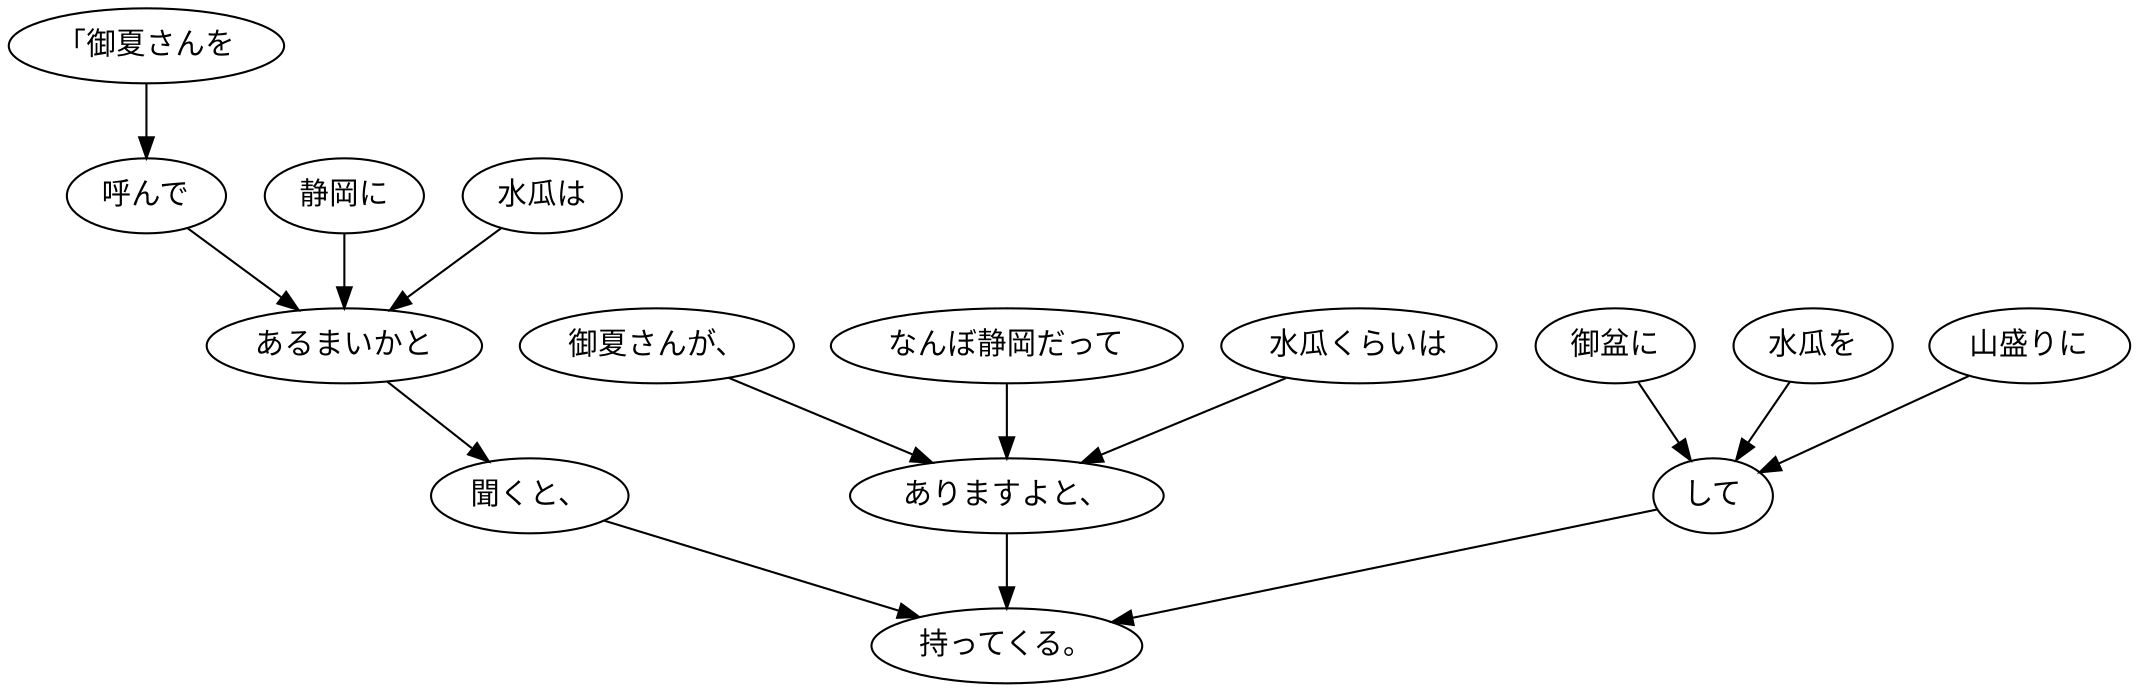 digraph graph3655 {
	node0 [label="「御夏さんを"];
	node1 [label="呼んで"];
	node2 [label="静岡に"];
	node3 [label="水瓜は"];
	node4 [label="あるまいかと"];
	node5 [label="聞くと、"];
	node6 [label="御夏さんが、"];
	node7 [label="なんぼ静岡だって"];
	node8 [label="水瓜くらいは"];
	node9 [label="ありますよと、"];
	node10 [label="御盆に"];
	node11 [label="水瓜を"];
	node12 [label="山盛りに"];
	node13 [label="して"];
	node14 [label="持ってくる。"];
	node0 -> node1;
	node1 -> node4;
	node2 -> node4;
	node3 -> node4;
	node4 -> node5;
	node5 -> node14;
	node6 -> node9;
	node7 -> node9;
	node8 -> node9;
	node9 -> node14;
	node10 -> node13;
	node11 -> node13;
	node12 -> node13;
	node13 -> node14;
}
